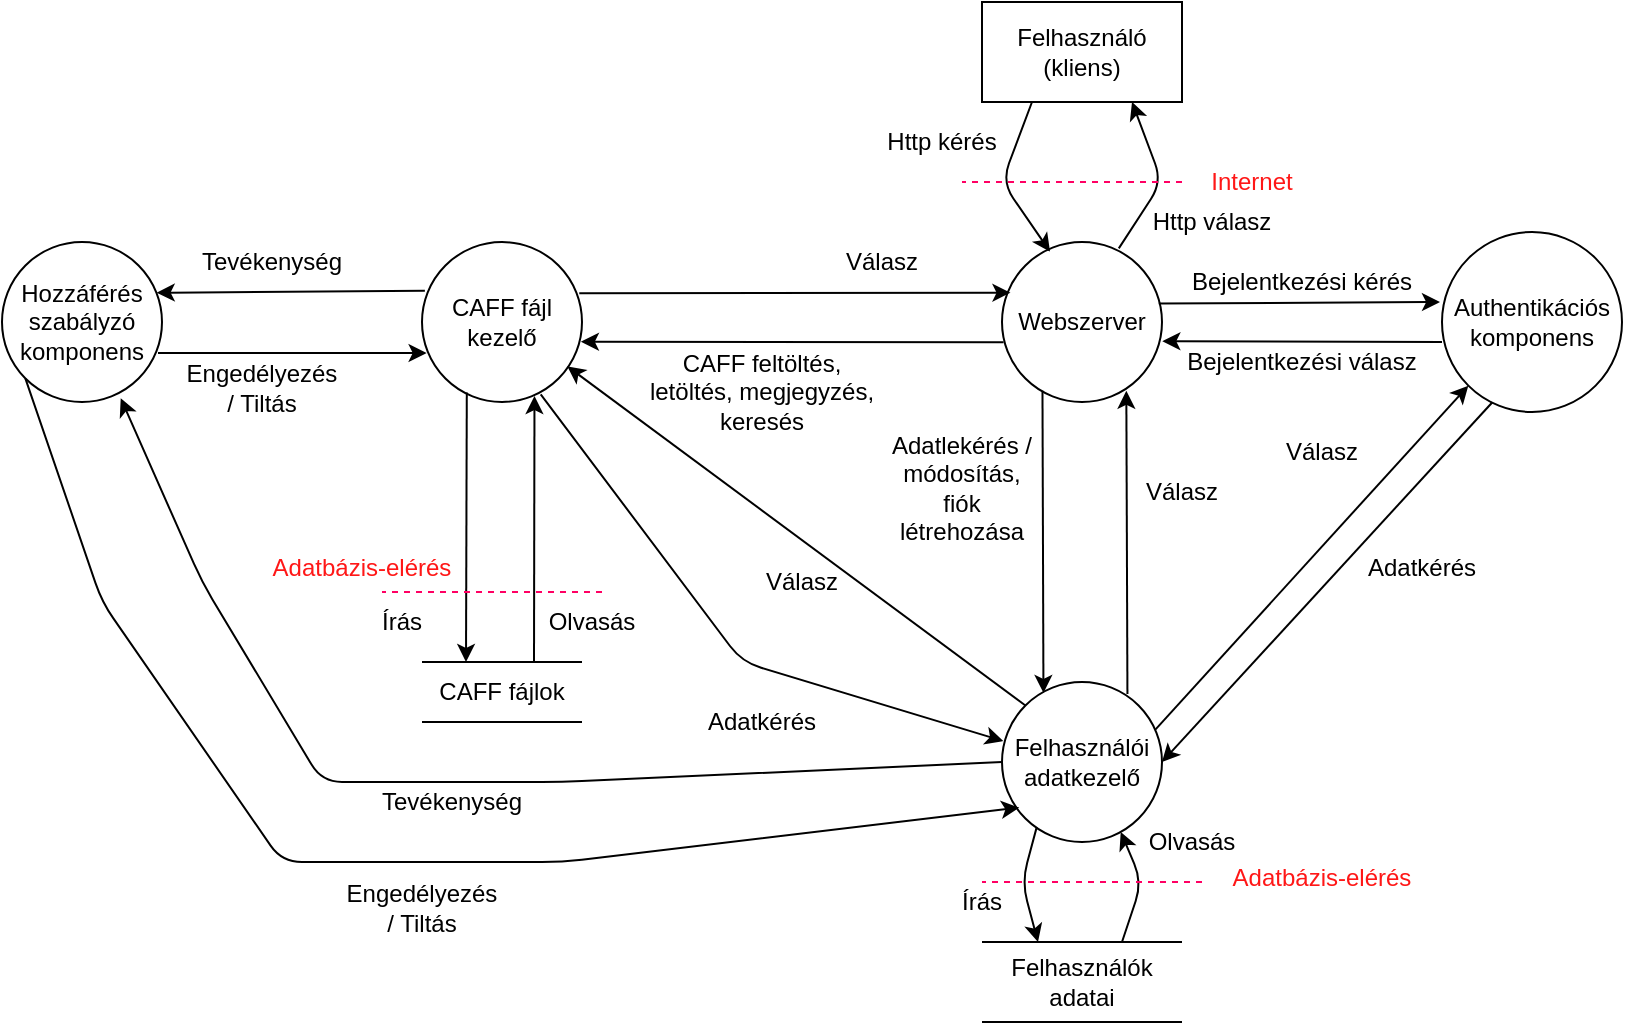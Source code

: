 <mxfile version="13.1.3" type="device"><diagram id="-QBbONkSQFdhYd4siCh1" name="Page-1"><mxGraphModel dx="1865" dy="531" grid="1" gridSize="10" guides="1" tooltips="1" connect="1" arrows="1" fold="1" page="1" pageScale="1" pageWidth="827" pageHeight="1169" math="0" shadow="0"><root><mxCell id="0"/><mxCell id="1" parent="0"/><mxCell id="ccQoCUYgsfE3w5yUgYXd-1" value="Felhasználó&lt;br&gt;(kliens)" style="rounded=0;whiteSpace=wrap;html=1;" parent="1" vertex="1"><mxGeometry x="460" y="80" width="100" height="50" as="geometry"/></mxCell><mxCell id="ccQoCUYgsfE3w5yUgYXd-2" value="Webszerver" style="ellipse;whiteSpace=wrap;html=1;aspect=fixed;" parent="1" vertex="1"><mxGeometry x="470" y="200" width="80" height="80" as="geometry"/></mxCell><mxCell id="ccQoCUYgsfE3w5yUgYXd-3" value="" style="endArrow=classic;html=1;exitX=0.25;exitY=1;exitDx=0;exitDy=0;entryX=0.3;entryY=0.06;entryDx=0;entryDy=0;entryPerimeter=0;" parent="1" source="ccQoCUYgsfE3w5yUgYXd-1" target="ccQoCUYgsfE3w5yUgYXd-2" edge="1"><mxGeometry width="50" height="50" relative="1" as="geometry"><mxPoint x="350" y="200" as="sourcePoint"/><mxPoint x="400" y="150" as="targetPoint"/><Array as="points"><mxPoint x="470" y="170"/></Array></mxGeometry></mxCell><mxCell id="ccQoCUYgsfE3w5yUgYXd-4" value="" style="endArrow=classic;html=1;exitX=0.73;exitY=0.04;exitDx=0;exitDy=0;exitPerimeter=0;entryX=0.75;entryY=1;entryDx=0;entryDy=0;" parent="1" source="ccQoCUYgsfE3w5yUgYXd-2" target="ccQoCUYgsfE3w5yUgYXd-1" edge="1"><mxGeometry width="50" height="50" relative="1" as="geometry"><mxPoint x="580" y="200" as="sourcePoint"/><mxPoint x="630" y="150" as="targetPoint"/><Array as="points"><mxPoint x="550" y="170"/></Array></mxGeometry></mxCell><mxCell id="ccQoCUYgsfE3w5yUgYXd-5" value="Http kérés" style="text;html=1;strokeColor=none;fillColor=none;align=center;verticalAlign=middle;whiteSpace=wrap;rounded=0;" parent="1" vertex="1"><mxGeometry x="410" y="140" width="60" height="20" as="geometry"/></mxCell><mxCell id="ccQoCUYgsfE3w5yUgYXd-7" value="Http válasz" style="text;html=1;strokeColor=none;fillColor=none;align=center;verticalAlign=middle;whiteSpace=wrap;rounded=0;" parent="1" vertex="1"><mxGeometry x="540" y="180" width="70" height="20" as="geometry"/></mxCell><mxCell id="ccQoCUYgsfE3w5yUgYXd-8" value="Authentikációs komponens" style="ellipse;whiteSpace=wrap;html=1;aspect=fixed;" parent="1" vertex="1"><mxGeometry x="690" y="195" width="90" height="90" as="geometry"/></mxCell><mxCell id="ccQoCUYgsfE3w5yUgYXd-9" value="" style="endArrow=classic;html=1;exitX=0.98;exitY=0.385;exitDx=0;exitDy=0;exitPerimeter=0;" parent="1" source="ccQoCUYgsfE3w5yUgYXd-2" edge="1"><mxGeometry width="50" height="50" relative="1" as="geometry"><mxPoint x="340" y="310" as="sourcePoint"/><mxPoint x="689" y="230" as="targetPoint"/></mxGeometry></mxCell><mxCell id="ccQoCUYgsfE3w5yUgYXd-10" value="" style="endArrow=classic;html=1;exitX=0;exitY=0.611;exitDx=0;exitDy=0;exitPerimeter=0;entryX=1.002;entryY=0.62;entryDx=0;entryDy=0;entryPerimeter=0;" parent="1" source="ccQoCUYgsfE3w5yUgYXd-8" target="ccQoCUYgsfE3w5yUgYXd-2" edge="1"><mxGeometry width="50" height="50" relative="1" as="geometry"><mxPoint x="562" y="240.8" as="sourcePoint"/><mxPoint x="570" y="270" as="targetPoint"/></mxGeometry></mxCell><mxCell id="ccQoCUYgsfE3w5yUgYXd-11" value="Bejelentkezési kérés" style="text;html=1;strokeColor=none;fillColor=none;align=center;verticalAlign=middle;whiteSpace=wrap;rounded=0;" parent="1" vertex="1"><mxGeometry x="560" y="210" width="120" height="20" as="geometry"/></mxCell><mxCell id="ccQoCUYgsfE3w5yUgYXd-13" value="Bejelentkezési válasz" style="text;html=1;strokeColor=none;fillColor=none;align=center;verticalAlign=middle;whiteSpace=wrap;rounded=0;" parent="1" vertex="1"><mxGeometry x="560" y="250" width="120" height="20" as="geometry"/></mxCell><mxCell id="ccQoCUYgsfE3w5yUgYXd-14" value="Felhasználói adatkezelő" style="ellipse;whiteSpace=wrap;html=1;aspect=fixed;" parent="1" vertex="1"><mxGeometry x="470" y="420" width="80" height="80" as="geometry"/></mxCell><mxCell id="ccQoCUYgsfE3w5yUgYXd-15" value="" style="endArrow=classic;html=1;entryX=0.777;entryY=0.93;entryDx=0;entryDy=0;exitX=0.784;exitY=0.075;exitDx=0;exitDy=0;exitPerimeter=0;entryPerimeter=0;" parent="1" source="ccQoCUYgsfE3w5yUgYXd-14" target="ccQoCUYgsfE3w5yUgYXd-2" edge="1"><mxGeometry width="50" height="50" relative="1" as="geometry"><mxPoint x="580" y="300" as="sourcePoint"/><mxPoint x="494" y="354.8" as="targetPoint"/><Array as="points"/></mxGeometry></mxCell><mxCell id="ccQoCUYgsfE3w5yUgYXd-16" value="" style="endArrow=classic;html=1;exitX=0.253;exitY=0.93;exitDx=0;exitDy=0;exitPerimeter=0;entryX=0.259;entryY=0.068;entryDx=0;entryDy=0;entryPerimeter=0;" parent="1" source="ccQoCUYgsfE3w5yUgYXd-2" target="ccQoCUYgsfE3w5yUgYXd-14" edge="1"><mxGeometry width="50" height="50" relative="1" as="geometry"><mxPoint x="505" y="150" as="sourcePoint"/><mxPoint x="486" y="366" as="targetPoint"/><Array as="points"/></mxGeometry></mxCell><mxCell id="ccQoCUYgsfE3w5yUgYXd-18" value="Adatlekérés / módosítás, fiók létrehozása" style="text;html=1;strokeColor=none;fillColor=none;align=center;verticalAlign=middle;whiteSpace=wrap;rounded=0;" parent="1" vertex="1"><mxGeometry x="410" y="295" width="80" height="55" as="geometry"/></mxCell><mxCell id="ccQoCUYgsfE3w5yUgYXd-19" value="Válasz" style="text;html=1;strokeColor=none;fillColor=none;align=center;verticalAlign=middle;whiteSpace=wrap;rounded=0;" parent="1" vertex="1"><mxGeometry x="540" y="315" width="40" height="20" as="geometry"/></mxCell><mxCell id="ccQoCUYgsfE3w5yUgYXd-20" value="" style="endArrow=classic;html=1;exitX=0.96;exitY=0.296;exitDx=0;exitDy=0;exitPerimeter=0;entryX=0;entryY=1;entryDx=0;entryDy=0;" parent="1" source="ccQoCUYgsfE3w5yUgYXd-14" target="ccQoCUYgsfE3w5yUgYXd-8" edge="1"><mxGeometry width="50" height="50" relative="1" as="geometry"><mxPoint x="720" y="390" as="sourcePoint"/><mxPoint x="770" y="340" as="targetPoint"/></mxGeometry></mxCell><mxCell id="ccQoCUYgsfE3w5yUgYXd-21" value="" style="endArrow=classic;html=1;exitX=0.28;exitY=0.946;exitDx=0;exitDy=0;exitPerimeter=0;entryX=1;entryY=0.5;entryDx=0;entryDy=0;" parent="1" source="ccQoCUYgsfE3w5yUgYXd-8" target="ccQoCUYgsfE3w5yUgYXd-14" edge="1"><mxGeometry width="50" height="50" relative="1" as="geometry"><mxPoint x="630" y="510" as="sourcePoint"/><mxPoint x="680" y="460" as="targetPoint"/></mxGeometry></mxCell><mxCell id="ccQoCUYgsfE3w5yUgYXd-22" value="Válasz" style="text;html=1;strokeColor=none;fillColor=none;align=center;verticalAlign=middle;whiteSpace=wrap;rounded=0;" parent="1" vertex="1"><mxGeometry x="610" y="295" width="40" height="20" as="geometry"/></mxCell><mxCell id="ccQoCUYgsfE3w5yUgYXd-23" value="Adatkérés" style="text;html=1;strokeColor=none;fillColor=none;align=center;verticalAlign=middle;whiteSpace=wrap;rounded=0;" parent="1" vertex="1"><mxGeometry x="650" y="352.5" width="60" height="20" as="geometry"/></mxCell><mxCell id="ccQoCUYgsfE3w5yUgYXd-24" value="Felhasználók adatai" style="text;html=1;strokeColor=none;fillColor=none;align=center;verticalAlign=middle;whiteSpace=wrap;rounded=0;" parent="1" vertex="1"><mxGeometry x="460" y="550" width="100" height="40" as="geometry"/></mxCell><mxCell id="ccQoCUYgsfE3w5yUgYXd-25" value="" style="endArrow=none;html=1;" parent="1" edge="1"><mxGeometry width="50" height="50" relative="1" as="geometry"><mxPoint x="560" y="550" as="sourcePoint"/><mxPoint x="460" y="550" as="targetPoint"/></mxGeometry></mxCell><mxCell id="ccQoCUYgsfE3w5yUgYXd-26" value="" style="endArrow=none;html=1;" parent="1" edge="1"><mxGeometry width="50" height="50" relative="1" as="geometry"><mxPoint x="560" y="590" as="sourcePoint"/><mxPoint x="460" y="590" as="targetPoint"/></mxGeometry></mxCell><mxCell id="ccQoCUYgsfE3w5yUgYXd-27" value="" style="endArrow=classic;html=1;exitX=0.217;exitY=0.907;exitDx=0;exitDy=0;exitPerimeter=0;" parent="1" source="ccQoCUYgsfE3w5yUgYXd-14" edge="1"><mxGeometry width="50" height="50" relative="1" as="geometry"><mxPoint x="488" y="497" as="sourcePoint"/><mxPoint x="488" y="550" as="targetPoint"/><Array as="points"><mxPoint x="480" y="520"/></Array></mxGeometry></mxCell><mxCell id="ccQoCUYgsfE3w5yUgYXd-28" value="" style="endArrow=classic;html=1;entryX=0.742;entryY=0.937;entryDx=0;entryDy=0;entryPerimeter=0;" parent="1" target="ccQoCUYgsfE3w5yUgYXd-14" edge="1"><mxGeometry width="50" height="50" relative="1" as="geometry"><mxPoint x="530" y="550" as="sourcePoint"/><mxPoint x="498" y="560.0" as="targetPoint"/><Array as="points"><mxPoint x="540" y="520"/></Array></mxGeometry></mxCell><mxCell id="ccQoCUYgsfE3w5yUgYXd-29" value="Olvasás" style="text;html=1;strokeColor=none;fillColor=none;align=center;verticalAlign=middle;whiteSpace=wrap;rounded=0;" parent="1" vertex="1"><mxGeometry x="540" y="490" width="50" height="20" as="geometry"/></mxCell><mxCell id="ccQoCUYgsfE3w5yUgYXd-30" value="Írás" style="text;html=1;strokeColor=none;fillColor=none;align=center;verticalAlign=middle;whiteSpace=wrap;rounded=0;" parent="1" vertex="1"><mxGeometry x="440" y="520" width="40" height="20" as="geometry"/></mxCell><mxCell id="ccQoCUYgsfE3w5yUgYXd-31" value="CAFF fájl kezelő" style="ellipse;whiteSpace=wrap;html=1;aspect=fixed;" parent="1" vertex="1"><mxGeometry x="180" y="200" width="80" height="80" as="geometry"/></mxCell><mxCell id="ccQoCUYgsfE3w5yUgYXd-33" value="CAFF feltöltés, letöltés, megjegyzés, keresés" style="text;html=1;strokeColor=none;fillColor=none;align=center;verticalAlign=middle;whiteSpace=wrap;rounded=0;" parent="1" vertex="1"><mxGeometry x="290" y="250" width="120" height="50" as="geometry"/></mxCell><mxCell id="ccQoCUYgsfE3w5yUgYXd-34" value="" style="endArrow=classic;html=1;exitX=0.983;exitY=0.32;exitDx=0;exitDy=0;exitPerimeter=0;entryX=0.053;entryY=0.317;entryDx=0;entryDy=0;entryPerimeter=0;" parent="1" source="ccQoCUYgsfE3w5yUgYXd-31" target="ccQoCUYgsfE3w5yUgYXd-2" edge="1"><mxGeometry width="50" height="50" relative="1" as="geometry"><mxPoint x="240" y="240" as="sourcePoint"/><mxPoint x="377" y="220" as="targetPoint"/></mxGeometry></mxCell><mxCell id="ccQoCUYgsfE3w5yUgYXd-36" value="Válasz" style="text;html=1;strokeColor=none;fillColor=none;align=center;verticalAlign=middle;whiteSpace=wrap;rounded=0;" parent="1" vertex="1"><mxGeometry x="390" y="200" width="40" height="20" as="geometry"/></mxCell><mxCell id="ccQoCUYgsfE3w5yUgYXd-37" value="" style="endArrow=classic;html=1;exitX=0.01;exitY=0.627;exitDx=0;exitDy=0;exitPerimeter=0;entryX=0.993;entryY=0.623;entryDx=0;entryDy=0;entryPerimeter=0;" parent="1" source="ccQoCUYgsfE3w5yUgYXd-2" target="ccQoCUYgsfE3w5yUgYXd-31" edge="1"><mxGeometry width="50" height="50" relative="1" as="geometry"><mxPoint x="160" y="350" as="sourcePoint"/><mxPoint x="210" y="300" as="targetPoint"/></mxGeometry></mxCell><mxCell id="ccQoCUYgsfE3w5yUgYXd-39" value="Hozzáférés szabályzó komponens" style="ellipse;whiteSpace=wrap;html=1;aspect=fixed;" parent="1" vertex="1"><mxGeometry x="-30" y="200" width="80" height="80" as="geometry"/></mxCell><mxCell id="ccQoCUYgsfE3w5yUgYXd-40" value="" style="endArrow=classic;html=1;exitX=0.018;exitY=0.305;exitDx=0;exitDy=0;exitPerimeter=0;entryX=0.967;entryY=0.317;entryDx=0;entryDy=0;entryPerimeter=0;" parent="1" source="ccQoCUYgsfE3w5yUgYXd-31" target="ccQoCUYgsfE3w5yUgYXd-39" edge="1"><mxGeometry width="50" height="50" relative="1" as="geometry"><mxPoint x="180" y="195" as="sourcePoint"/><mxPoint x="109" y="195" as="targetPoint"/></mxGeometry></mxCell><mxCell id="ccQoCUYgsfE3w5yUgYXd-42" value="" style="endArrow=classic;html=1;entryX=0.029;entryY=0.694;entryDx=0;entryDy=0;entryPerimeter=0;exitX=0.975;exitY=0.694;exitDx=0;exitDy=0;exitPerimeter=0;" parent="1" source="ccQoCUYgsfE3w5yUgYXd-39" target="ccQoCUYgsfE3w5yUgYXd-31" edge="1"><mxGeometry width="50" height="50" relative="1" as="geometry"><mxPoint x="106" y="256" as="sourcePoint"/><mxPoint x="150" y="290" as="targetPoint"/></mxGeometry></mxCell><mxCell id="ccQoCUYgsfE3w5yUgYXd-43" value="Tevékenység" style="text;html=1;strokeColor=none;fillColor=none;align=center;verticalAlign=middle;whiteSpace=wrap;rounded=0;" parent="1" vertex="1"><mxGeometry x="70" y="200" width="70" height="20" as="geometry"/></mxCell><mxCell id="ccQoCUYgsfE3w5yUgYXd-45" value="Engedélyezés / Tiltás" style="text;html=1;strokeColor=none;fillColor=none;align=center;verticalAlign=middle;whiteSpace=wrap;rounded=0;" parent="1" vertex="1"><mxGeometry x="60" y="260" width="80" height="25" as="geometry"/></mxCell><mxCell id="ccQoCUYgsfE3w5yUgYXd-46" value="CAFF fájlok" style="text;html=1;strokeColor=none;fillColor=none;align=center;verticalAlign=middle;whiteSpace=wrap;rounded=0;" parent="1" vertex="1"><mxGeometry x="180" y="410" width="80" height="30" as="geometry"/></mxCell><mxCell id="ccQoCUYgsfE3w5yUgYXd-47" value="" style="endArrow=none;html=1;exitX=1;exitY=0;exitDx=0;exitDy=0;" parent="1" source="ccQoCUYgsfE3w5yUgYXd-46" edge="1"><mxGeometry width="50" height="50" relative="1" as="geometry"><mxPoint x="280" y="410" as="sourcePoint"/><mxPoint x="180" y="410" as="targetPoint"/></mxGeometry></mxCell><mxCell id="ccQoCUYgsfE3w5yUgYXd-48" value="" style="endArrow=none;html=1;" parent="1" edge="1"><mxGeometry width="50" height="50" relative="1" as="geometry"><mxPoint x="260" y="440" as="sourcePoint"/><mxPoint x="180" y="440" as="targetPoint"/><Array as="points"><mxPoint x="220" y="440"/></Array></mxGeometry></mxCell><mxCell id="ccQoCUYgsfE3w5yUgYXd-49" value="" style="endArrow=classic;html=1;exitX=0.28;exitY=0.94;exitDx=0;exitDy=0;exitPerimeter=0;" parent="1" source="ccQoCUYgsfE3w5yUgYXd-31" edge="1"><mxGeometry width="50" height="50" relative="1" as="geometry"><mxPoint x="200" y="300" as="sourcePoint"/><mxPoint x="202" y="410" as="targetPoint"/></mxGeometry></mxCell><mxCell id="ccQoCUYgsfE3w5yUgYXd-50" value="" style="endArrow=classic;html=1;entryX=0.703;entryY=0.963;entryDx=0;entryDy=0;entryPerimeter=0;" parent="1" target="ccQoCUYgsfE3w5yUgYXd-31" edge="1"><mxGeometry width="50" height="50" relative="1" as="geometry"><mxPoint x="236" y="410" as="sourcePoint"/><mxPoint x="238" y="277" as="targetPoint"/></mxGeometry></mxCell><mxCell id="ccQoCUYgsfE3w5yUgYXd-53" value="Írás" style="text;html=1;strokeColor=none;fillColor=none;align=center;verticalAlign=middle;whiteSpace=wrap;rounded=0;" parent="1" vertex="1"><mxGeometry x="150" y="380" width="40" height="20" as="geometry"/></mxCell><mxCell id="ccQoCUYgsfE3w5yUgYXd-54" value="Olvasás" style="text;html=1;strokeColor=none;fillColor=none;align=center;verticalAlign=middle;whiteSpace=wrap;rounded=0;" parent="1" vertex="1"><mxGeometry x="240" y="380" width="50" height="20" as="geometry"/></mxCell><mxCell id="ccQoCUYgsfE3w5yUgYXd-55" value="" style="endArrow=classic;html=1;exitX=0;exitY=1;exitDx=0;exitDy=0;entryX=0.108;entryY=0.785;entryDx=0;entryDy=0;entryPerimeter=0;" parent="1" source="ccQoCUYgsfE3w5yUgYXd-39" target="ccQoCUYgsfE3w5yUgYXd-14" edge="1"><mxGeometry width="50" height="50" relative="1" as="geometry"><mxPoint x="40" y="450" as="sourcePoint"/><mxPoint x="360" y="430" as="targetPoint"/><Array as="points"><mxPoint x="20" y="380"/><mxPoint x="110" y="510"/><mxPoint x="250" y="510"/></Array></mxGeometry></mxCell><mxCell id="ccQoCUYgsfE3w5yUgYXd-56" value="" style="endArrow=classic;html=1;entryX=0.742;entryY=0.977;entryDx=0;entryDy=0;entryPerimeter=0;exitX=0;exitY=0.5;exitDx=0;exitDy=0;" parent="1" source="ccQoCUYgsfE3w5yUgYXd-14" target="ccQoCUYgsfE3w5yUgYXd-39" edge="1"><mxGeometry width="50" height="50" relative="1" as="geometry"><mxPoint x="130" y="560" as="sourcePoint"/><mxPoint x="180" y="510" as="targetPoint"/><Array as="points"><mxPoint x="250" y="470"/><mxPoint x="130" y="470"/><mxPoint x="70" y="370"/></Array></mxGeometry></mxCell><mxCell id="ccQoCUYgsfE3w5yUgYXd-57" value="Tevékenység" style="text;html=1;strokeColor=none;fillColor=none;align=center;verticalAlign=middle;whiteSpace=wrap;rounded=0;" parent="1" vertex="1"><mxGeometry x="160" y="470" width="70" height="20" as="geometry"/></mxCell><mxCell id="ccQoCUYgsfE3w5yUgYXd-58" value="Engedélyezés / Tiltás" style="text;html=1;strokeColor=none;fillColor=none;align=center;verticalAlign=middle;whiteSpace=wrap;rounded=0;" parent="1" vertex="1"><mxGeometry x="140" y="520" width="80" height="25" as="geometry"/></mxCell><mxCell id="ccQoCUYgsfE3w5yUgYXd-59" value="" style="endArrow=none;dashed=1;html=1;fillColor=#d80073;strokeColor=#FF0063;" parent="1" edge="1"><mxGeometry width="50" height="50" relative="1" as="geometry"><mxPoint x="560" y="170" as="sourcePoint"/><mxPoint x="450" y="170" as="targetPoint"/></mxGeometry></mxCell><mxCell id="ccQoCUYgsfE3w5yUgYXd-60" value="" style="endArrow=none;dashed=1;html=1;fillColor=#d80073;strokeColor=#FF0063;" parent="1" edge="1"><mxGeometry width="50" height="50" relative="1" as="geometry"><mxPoint x="270" y="375" as="sourcePoint"/><mxPoint x="160" y="375" as="targetPoint"/></mxGeometry></mxCell><mxCell id="ccQoCUYgsfE3w5yUgYXd-61" value="" style="endArrow=none;dashed=1;html=1;fillColor=#d80073;strokeColor=#FF0063;" parent="1" edge="1"><mxGeometry width="50" height="50" relative="1" as="geometry"><mxPoint x="570" y="520" as="sourcePoint"/><mxPoint x="460" y="520" as="targetPoint"/></mxGeometry></mxCell><mxCell id="ccQoCUYgsfE3w5yUgYXd-62" value="Internet" style="text;html=1;strokeColor=none;fillColor=none;align=center;verticalAlign=middle;whiteSpace=wrap;rounded=0;fontColor=#FF1717;" parent="1" vertex="1"><mxGeometry x="570" y="160" width="50" height="20" as="geometry"/></mxCell><mxCell id="ccQoCUYgsfE3w5yUgYXd-63" value="Adatbázis-elérés" style="text;html=1;strokeColor=none;fillColor=none;align=center;verticalAlign=middle;whiteSpace=wrap;rounded=0;fontColor=#FF1717;" parent="1" vertex="1"><mxGeometry x="100" y="350" width="100" height="25" as="geometry"/></mxCell><mxCell id="ccQoCUYgsfE3w5yUgYXd-64" value="Adatbázis-elérés" style="text;html=1;strokeColor=none;fillColor=none;align=center;verticalAlign=middle;whiteSpace=wrap;rounded=0;fontColor=#FF1717;" parent="1" vertex="1"><mxGeometry x="580" y="505" width="100" height="25" as="geometry"/></mxCell><mxCell id="ccQoCUYgsfE3w5yUgYXd-66" value="" style="endArrow=classic;html=1;fontColor=#FF1717;exitX=0;exitY=0;exitDx=0;exitDy=0;entryX=0.908;entryY=0.777;entryDx=0;entryDy=0;entryPerimeter=0;" parent="1" source="ccQoCUYgsfE3w5yUgYXd-14" target="ccQoCUYgsfE3w5yUgYXd-31" edge="1"><mxGeometry width="50" height="50" relative="1" as="geometry"><mxPoint x="360" y="440" as="sourcePoint"/><mxPoint x="410" y="390" as="targetPoint"/></mxGeometry></mxCell><mxCell id="ccQoCUYgsfE3w5yUgYXd-67" value="" style="endArrow=classic;html=1;fontColor=#FF1717;exitX=0.742;exitY=0.952;exitDx=0;exitDy=0;exitPerimeter=0;entryX=0.008;entryY=0.369;entryDx=0;entryDy=0;entryPerimeter=0;" parent="1" source="ccQoCUYgsfE3w5yUgYXd-31" target="ccQoCUYgsfE3w5yUgYXd-14" edge="1"><mxGeometry width="50" height="50" relative="1" as="geometry"><mxPoint x="360" y="440" as="sourcePoint"/><mxPoint x="369" y="448" as="targetPoint"/><Array as="points"><mxPoint x="340" y="410"/></Array></mxGeometry></mxCell><mxCell id="ccQoCUYgsfE3w5yUgYXd-68" value="Adatkérés" style="text;html=1;strokeColor=none;fillColor=none;align=center;verticalAlign=middle;whiteSpace=wrap;rounded=0;" parent="1" vertex="1"><mxGeometry x="320" y="430" width="60" height="20" as="geometry"/></mxCell><mxCell id="ccQoCUYgsfE3w5yUgYXd-69" value="Válasz" style="text;html=1;strokeColor=none;fillColor=none;align=center;verticalAlign=middle;whiteSpace=wrap;rounded=0;" parent="1" vertex="1"><mxGeometry x="350" y="360" width="40" height="20" as="geometry"/></mxCell></root></mxGraphModel></diagram></mxfile>